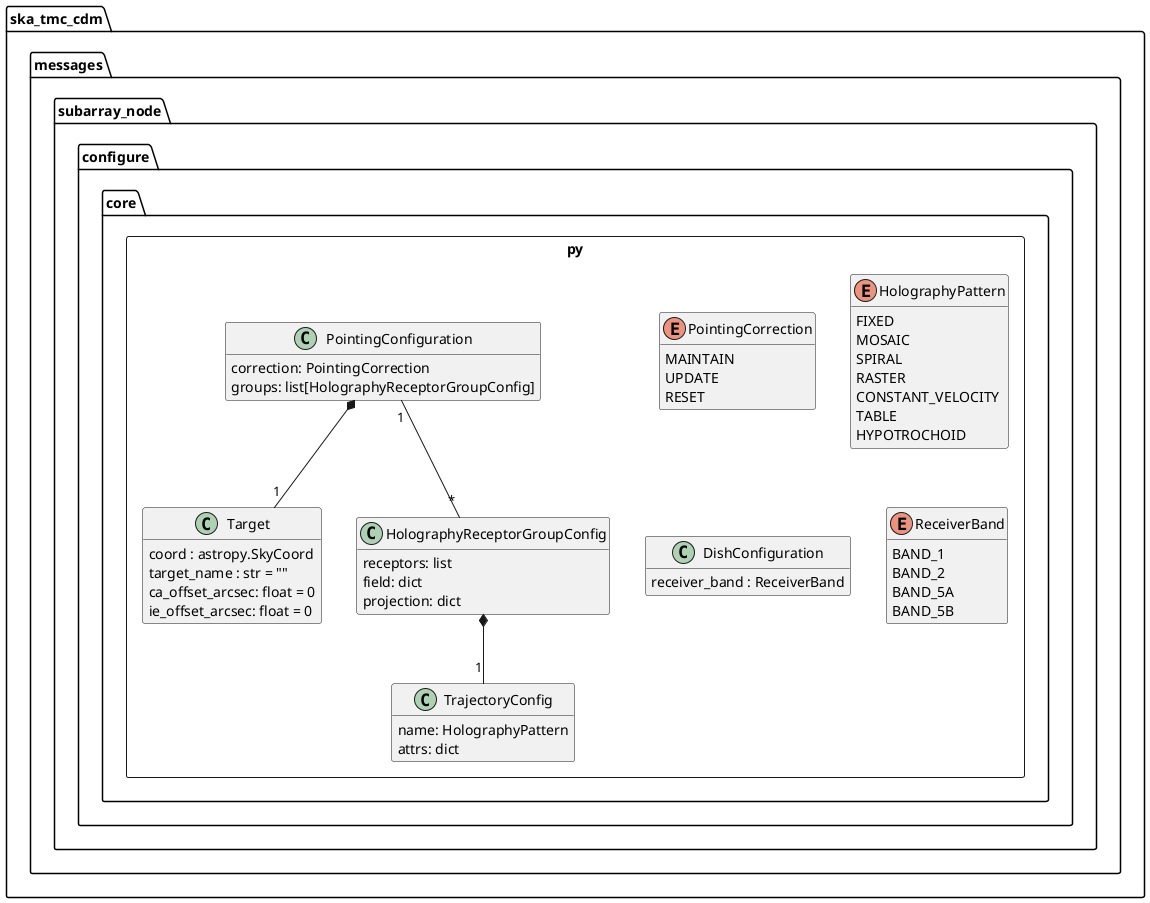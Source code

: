 @startuml
hide empty members

package ska_tmc_cdm.messages.subarray_node.configure {

	package core.py <<Rectangle>> {

		class Target {
			coord : astropy.SkyCoord
			target_name : str = ""
			ca_offset_arcsec: float = 0
			ie_offset_arcsec: float = 0
		}

		enum PointingCorrection {
			MAINTAIN
			UPDATE
			RESET
		}

		class HolographyReceptorGroupConfig {
		    receptors: list
		    field: dict
		    projection: dict
		}

		enum HolographyPattern {
		    FIXED
            MOSAIC
            SPIRAL
            RASTER
            CONSTANT_VELOCITY
            TABLE
            HYPOTROCHOID
		}

		class TrajectoryConfig {
		    name: HolographyPattern
		    attrs: dict
		}

		class PointingConfiguration {
			correction: PointingCorrection
			groups: list[HolographyReceptorGroupConfig]
		}
		
		PointingConfiguration *-- "1" Target
		PointingConfiguration "1"-- "*" HolographyReceptorGroupConfig

		HolographyReceptorGroupConfig *-- "1" TrajectoryConfig

		class DishConfiguration {
			receiver_band : ReceiverBand
		}

		enum ReceiverBand {
			BAND_1
			BAND_2
			BAND_5A
			BAND_5B
		}

	}

}

@enduml
